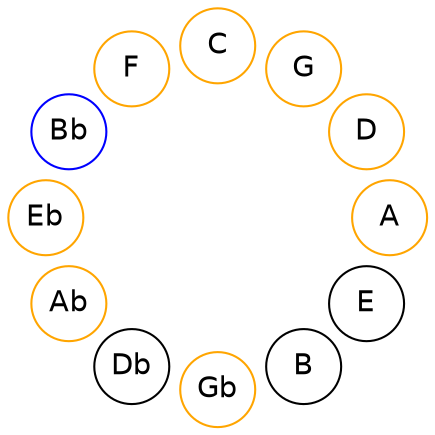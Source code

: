 
graph {

layout = circo;
mindist = .1

node [shape = circle, fontname = Helvetica, margin = 0]
edge [style=invis]

subgraph 1 {
	E -- B -- Gb -- Db -- Ab -- Eb -- Bb -- F -- C -- G -- D -- A -- E
}

Gb [color=orange];
Ab [color=orange];
Eb [color=orange];
Bb [color=blue];
F [color=orange];
C [color=orange];
G [color=orange];
D [color=orange];
A [color=orange];
}
